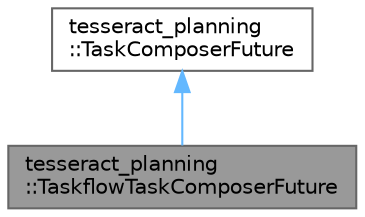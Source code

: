 digraph "tesseract_planning::TaskflowTaskComposerFuture"
{
 // LATEX_PDF_SIZE
  bgcolor="transparent";
  edge [fontname=Helvetica,fontsize=10,labelfontname=Helvetica,labelfontsize=10];
  node [fontname=Helvetica,fontsize=10,shape=box,height=0.2,width=0.4];
  Node1 [label="tesseract_planning\l::TaskflowTaskComposerFuture",height=0.2,width=0.4,color="gray40", fillcolor="grey60", style="filled", fontcolor="black",tooltip=" "];
  Node2 -> Node1 [dir="back",color="steelblue1",style="solid"];
  Node2 [label="tesseract_planning\l::TaskComposerFuture",height=0.2,width=0.4,color="gray40", fillcolor="white", style="filled",URL="$d4/dc6/classtesseract__planning_1_1TaskComposerFuture.html",tooltip="This contains the result for the task composer request."];
}
